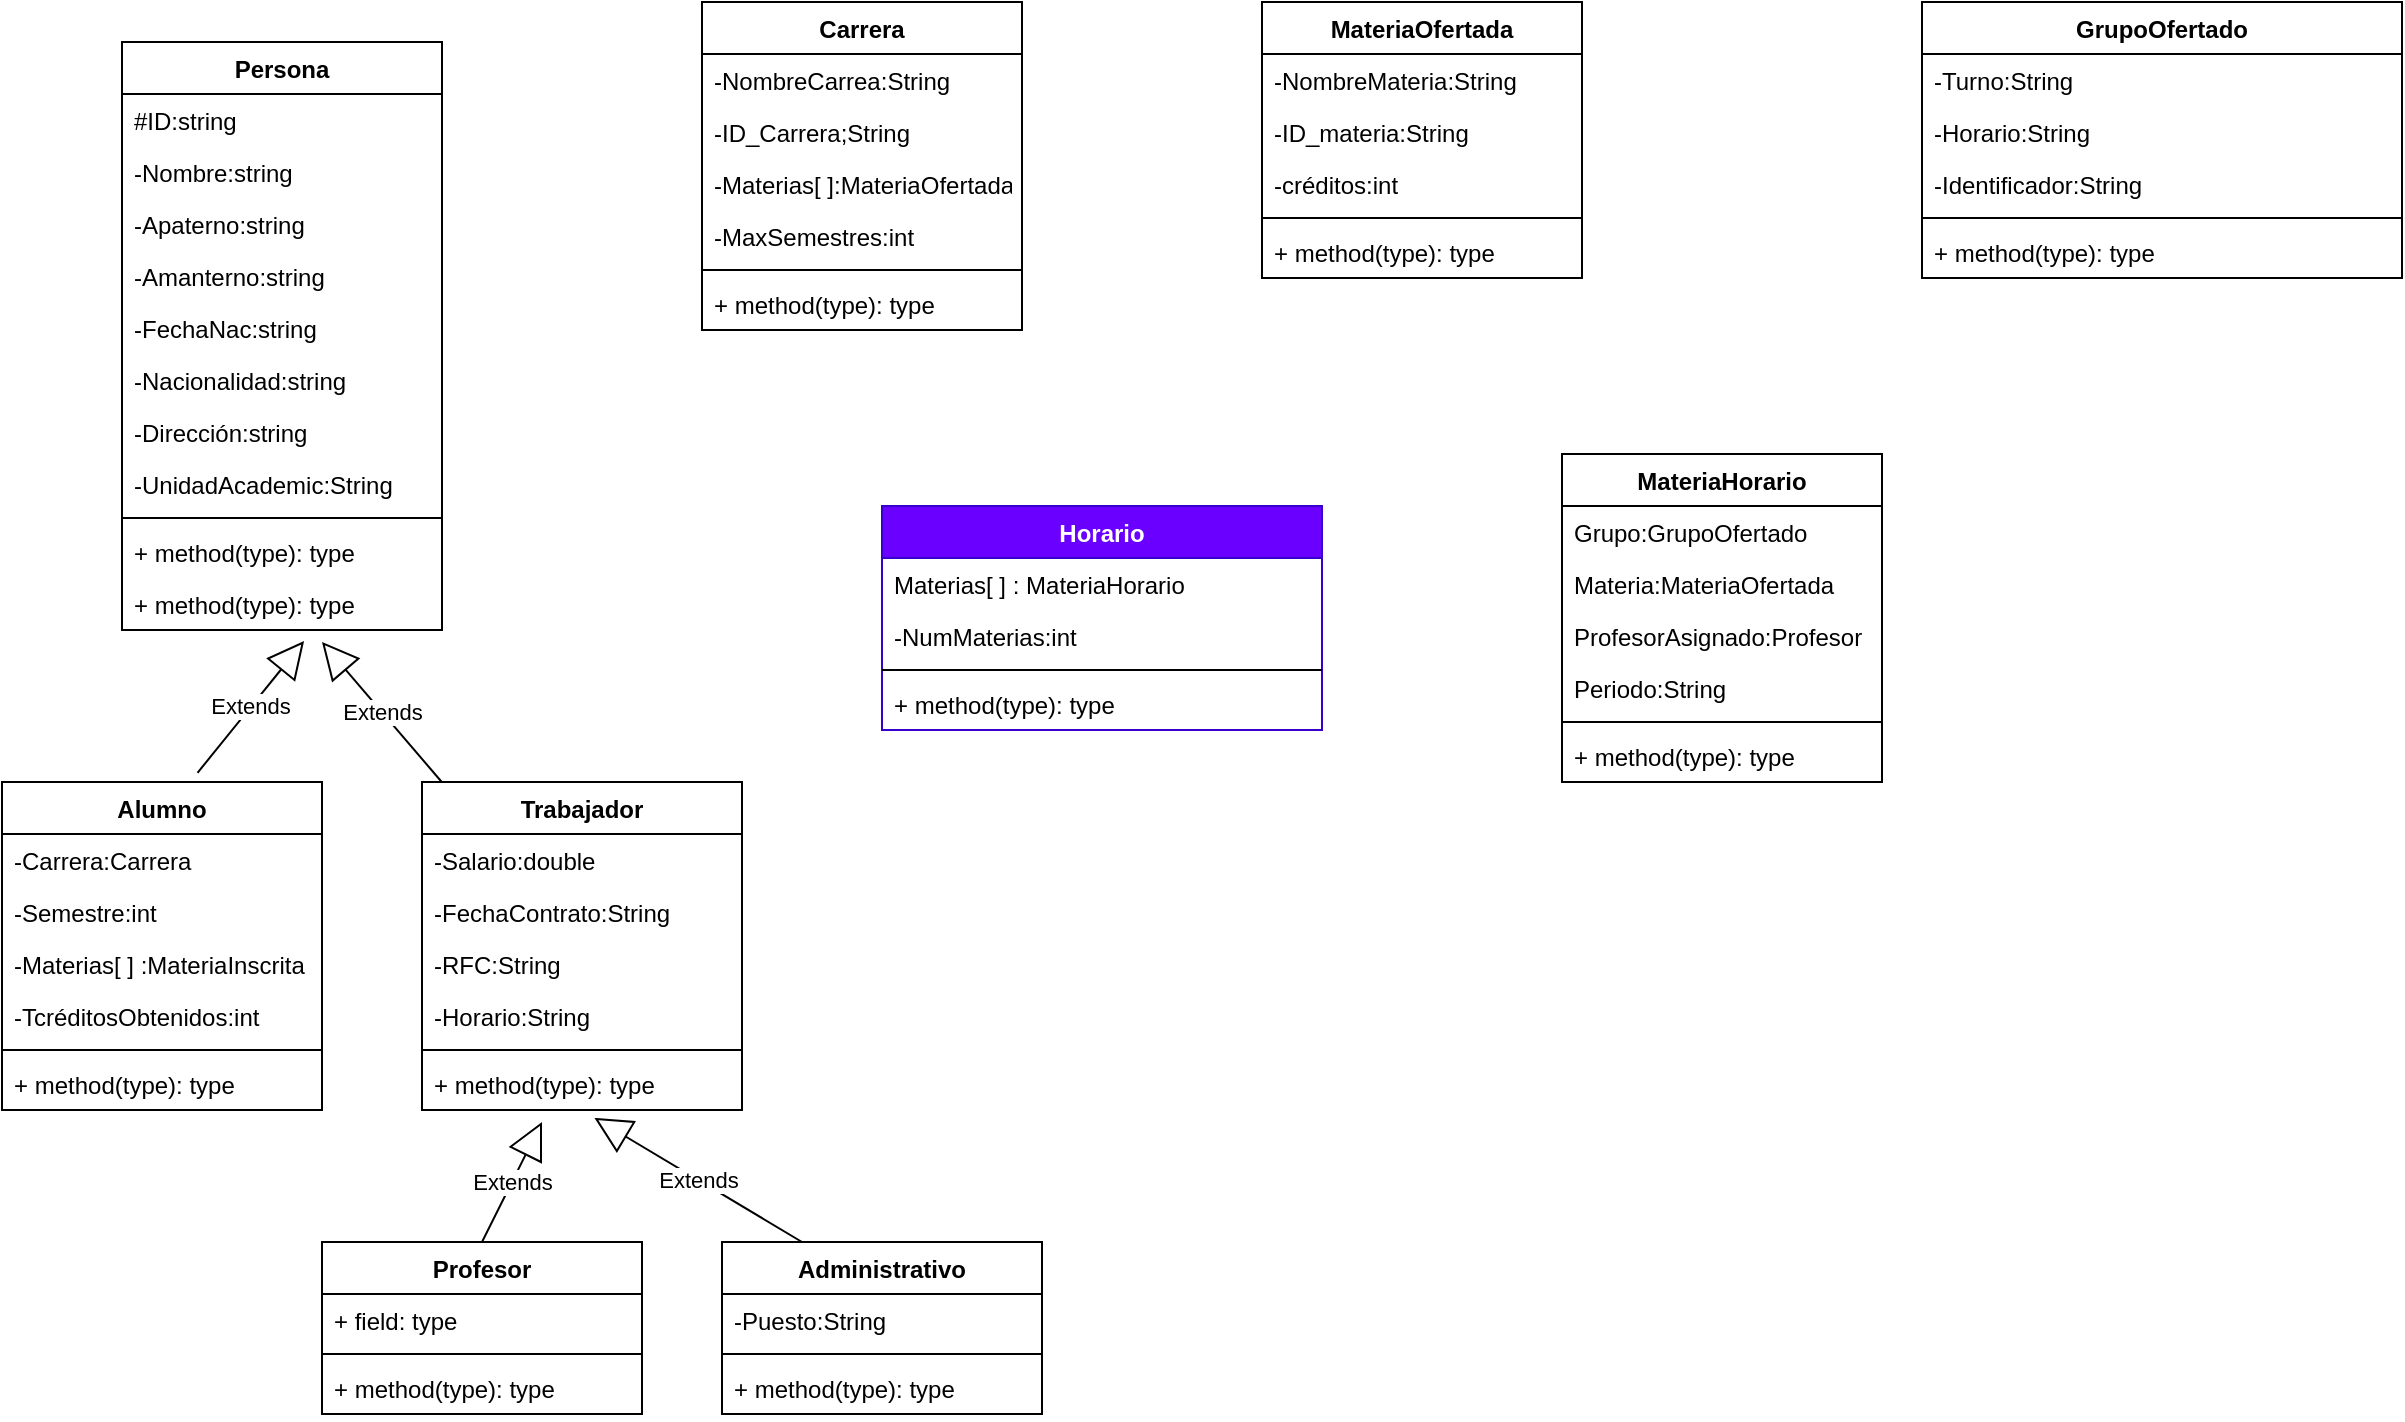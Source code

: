 <mxfile>
    <diagram id="C5RBs43oDa-KdzZeNtuy" name="Page-1">
        <mxGraphModel dx="879" dy="437" grid="1" gridSize="10" guides="1" tooltips="1" connect="1" arrows="1" fold="1" page="1" pageScale="1" pageWidth="827" pageHeight="1169" math="0" shadow="0">
            <root>
                <mxCell id="WIyWlLk6GJQsqaUBKTNV-0"/>
                <mxCell id="WIyWlLk6GJQsqaUBKTNV-1" parent="WIyWlLk6GJQsqaUBKTNV-0"/>
                <mxCell id="UPskpAa58RBIg343D-eG-0" value="Persona" style="swimlane;fontStyle=1;align=center;verticalAlign=top;childLayout=stackLayout;horizontal=1;startSize=26;horizontalStack=0;resizeParent=1;resizeParentMax=0;resizeLast=0;collapsible=1;marginBottom=0;" parent="WIyWlLk6GJQsqaUBKTNV-1" vertex="1">
                    <mxGeometry x="70" y="90" width="160" height="294" as="geometry"/>
                </mxCell>
                <mxCell id="UPskpAa58RBIg343D-eG-1" value="#ID:string&#10;" style="text;strokeColor=none;fillColor=none;align=left;verticalAlign=top;spacingLeft=4;spacingRight=4;overflow=hidden;rotatable=0;points=[[0,0.5],[1,0.5]];portConstraint=eastwest;" parent="UPskpAa58RBIg343D-eG-0" vertex="1">
                    <mxGeometry y="26" width="160" height="26" as="geometry"/>
                </mxCell>
                <mxCell id="UPskpAa58RBIg343D-eG-5" value="-Nombre:string" style="text;strokeColor=none;fillColor=none;align=left;verticalAlign=top;spacingLeft=4;spacingRight=4;overflow=hidden;rotatable=0;points=[[0,0.5],[1,0.5]];portConstraint=eastwest;" parent="UPskpAa58RBIg343D-eG-0" vertex="1">
                    <mxGeometry y="52" width="160" height="26" as="geometry"/>
                </mxCell>
                <mxCell id="UPskpAa58RBIg343D-eG-6" value="-Apaterno:string" style="text;strokeColor=none;fillColor=none;align=left;verticalAlign=top;spacingLeft=4;spacingRight=4;overflow=hidden;rotatable=0;points=[[0,0.5],[1,0.5]];portConstraint=eastwest;" parent="UPskpAa58RBIg343D-eG-0" vertex="1">
                    <mxGeometry y="78" width="160" height="26" as="geometry"/>
                </mxCell>
                <mxCell id="UPskpAa58RBIg343D-eG-7" value="-Amanterno:string" style="text;strokeColor=none;fillColor=none;align=left;verticalAlign=top;spacingLeft=4;spacingRight=4;overflow=hidden;rotatable=0;points=[[0,0.5],[1,0.5]];portConstraint=eastwest;" parent="UPskpAa58RBIg343D-eG-0" vertex="1">
                    <mxGeometry y="104" width="160" height="26" as="geometry"/>
                </mxCell>
                <mxCell id="UPskpAa58RBIg343D-eG-8" value="-FechaNac:string" style="text;strokeColor=none;fillColor=none;align=left;verticalAlign=top;spacingLeft=4;spacingRight=4;overflow=hidden;rotatable=0;points=[[0,0.5],[1,0.5]];portConstraint=eastwest;" parent="UPskpAa58RBIg343D-eG-0" vertex="1">
                    <mxGeometry y="130" width="160" height="26" as="geometry"/>
                </mxCell>
                <mxCell id="UPskpAa58RBIg343D-eG-9" value="-Nacionalidad:string" style="text;strokeColor=none;fillColor=none;align=left;verticalAlign=top;spacingLeft=4;spacingRight=4;overflow=hidden;rotatable=0;points=[[0,0.5],[1,0.5]];portConstraint=eastwest;" parent="UPskpAa58RBIg343D-eG-0" vertex="1">
                    <mxGeometry y="156" width="160" height="26" as="geometry"/>
                </mxCell>
                <mxCell id="UPskpAa58RBIg343D-eG-10" value="-Dirección:string" style="text;strokeColor=none;fillColor=none;align=left;verticalAlign=top;spacingLeft=4;spacingRight=4;overflow=hidden;rotatable=0;points=[[0,0.5],[1,0.5]];portConstraint=eastwest;" parent="UPskpAa58RBIg343D-eG-0" vertex="1">
                    <mxGeometry y="182" width="160" height="26" as="geometry"/>
                </mxCell>
                <mxCell id="UPskpAa58RBIg343D-eG-42" value="-UnidadAcademic:String" style="text;strokeColor=none;fillColor=none;align=left;verticalAlign=top;spacingLeft=4;spacingRight=4;overflow=hidden;rotatable=0;points=[[0,0.5],[1,0.5]];portConstraint=eastwest;" parent="UPskpAa58RBIg343D-eG-0" vertex="1">
                    <mxGeometry y="208" width="160" height="26" as="geometry"/>
                </mxCell>
                <mxCell id="UPskpAa58RBIg343D-eG-2" value="" style="line;strokeWidth=1;fillColor=none;align=left;verticalAlign=middle;spacingTop=-1;spacingLeft=3;spacingRight=3;rotatable=0;labelPosition=right;points=[];portConstraint=eastwest;" parent="UPskpAa58RBIg343D-eG-0" vertex="1">
                    <mxGeometry y="234" width="160" height="8" as="geometry"/>
                </mxCell>
                <mxCell id="UPskpAa58RBIg343D-eG-3" value="+ method(type): type" style="text;strokeColor=none;fillColor=none;align=left;verticalAlign=top;spacingLeft=4;spacingRight=4;overflow=hidden;rotatable=0;points=[[0,0.5],[1,0.5]];portConstraint=eastwest;" parent="UPskpAa58RBIg343D-eG-0" vertex="1">
                    <mxGeometry y="242" width="160" height="26" as="geometry"/>
                </mxCell>
                <mxCell id="UPskpAa58RBIg343D-eG-4" value="+ method(type): type" style="text;strokeColor=none;fillColor=none;align=left;verticalAlign=top;spacingLeft=4;spacingRight=4;overflow=hidden;rotatable=0;points=[[0,0.5],[1,0.5]];portConstraint=eastwest;" parent="UPskpAa58RBIg343D-eG-0" vertex="1">
                    <mxGeometry y="268" width="160" height="26" as="geometry"/>
                </mxCell>
                <mxCell id="UPskpAa58RBIg343D-eG-11" value="Alumno" style="swimlane;fontStyle=1;align=center;verticalAlign=top;childLayout=stackLayout;horizontal=1;startSize=26;horizontalStack=0;resizeParent=1;resizeParentMax=0;resizeLast=0;collapsible=1;marginBottom=0;" parent="WIyWlLk6GJQsqaUBKTNV-1" vertex="1">
                    <mxGeometry x="10" y="460" width="160" height="164" as="geometry"/>
                </mxCell>
                <mxCell id="UPskpAa58RBIg343D-eG-12" value="-Carrera:Carrera" style="text;strokeColor=none;fillColor=none;align=left;verticalAlign=top;spacingLeft=4;spacingRight=4;overflow=hidden;rotatable=0;points=[[0,0.5],[1,0.5]];portConstraint=eastwest;" parent="UPskpAa58RBIg343D-eG-11" vertex="1">
                    <mxGeometry y="26" width="160" height="26" as="geometry"/>
                </mxCell>
                <mxCell id="UPskpAa58RBIg343D-eG-59" value="-Semestre:int" style="text;strokeColor=none;fillColor=none;align=left;verticalAlign=top;spacingLeft=4;spacingRight=4;overflow=hidden;rotatable=0;points=[[0,0.5],[1,0.5]];portConstraint=eastwest;" parent="UPskpAa58RBIg343D-eG-11" vertex="1">
                    <mxGeometry y="52" width="160" height="26" as="geometry"/>
                </mxCell>
                <mxCell id="UPskpAa58RBIg343D-eG-69" value="-Materias[ ] :MateriaInscrita" style="text;strokeColor=none;fillColor=none;align=left;verticalAlign=top;spacingLeft=4;spacingRight=4;overflow=hidden;rotatable=0;points=[[0,0.5],[1,0.5]];portConstraint=eastwest;" parent="UPskpAa58RBIg343D-eG-11" vertex="1">
                    <mxGeometry y="78" width="160" height="26" as="geometry"/>
                </mxCell>
                <mxCell id="UPskpAa58RBIg343D-eG-60" value="-TcréditosObtenidos:int" style="text;strokeColor=none;fillColor=none;align=left;verticalAlign=top;spacingLeft=4;spacingRight=4;overflow=hidden;rotatable=0;points=[[0,0.5],[1,0.5]];portConstraint=eastwest;" parent="UPskpAa58RBIg343D-eG-11" vertex="1">
                    <mxGeometry y="104" width="160" height="26" as="geometry"/>
                </mxCell>
                <mxCell id="UPskpAa58RBIg343D-eG-13" value="" style="line;strokeWidth=1;fillColor=none;align=left;verticalAlign=middle;spacingTop=-1;spacingLeft=3;spacingRight=3;rotatable=0;labelPosition=right;points=[];portConstraint=eastwest;" parent="UPskpAa58RBIg343D-eG-11" vertex="1">
                    <mxGeometry y="130" width="160" height="8" as="geometry"/>
                </mxCell>
                <mxCell id="UPskpAa58RBIg343D-eG-14" value="+ method(type): type" style="text;strokeColor=none;fillColor=none;align=left;verticalAlign=top;spacingLeft=4;spacingRight=4;overflow=hidden;rotatable=0;points=[[0,0.5],[1,0.5]];portConstraint=eastwest;" parent="UPskpAa58RBIg343D-eG-11" vertex="1">
                    <mxGeometry y="138" width="160" height="26" as="geometry"/>
                </mxCell>
                <mxCell id="UPskpAa58RBIg343D-eG-15" value="Profesor" style="swimlane;fontStyle=1;align=center;verticalAlign=top;childLayout=stackLayout;horizontal=1;startSize=26;horizontalStack=0;resizeParent=1;resizeParentMax=0;resizeLast=0;collapsible=1;marginBottom=0;" parent="WIyWlLk6GJQsqaUBKTNV-1" vertex="1">
                    <mxGeometry x="170" y="690" width="160" height="86" as="geometry"/>
                </mxCell>
                <mxCell id="UPskpAa58RBIg343D-eG-16" value="+ field: type" style="text;strokeColor=none;fillColor=none;align=left;verticalAlign=top;spacingLeft=4;spacingRight=4;overflow=hidden;rotatable=0;points=[[0,0.5],[1,0.5]];portConstraint=eastwest;" parent="UPskpAa58RBIg343D-eG-15" vertex="1">
                    <mxGeometry y="26" width="160" height="26" as="geometry"/>
                </mxCell>
                <mxCell id="UPskpAa58RBIg343D-eG-17" value="" style="line;strokeWidth=1;fillColor=none;align=left;verticalAlign=middle;spacingTop=-1;spacingLeft=3;spacingRight=3;rotatable=0;labelPosition=right;points=[];portConstraint=eastwest;" parent="UPskpAa58RBIg343D-eG-15" vertex="1">
                    <mxGeometry y="52" width="160" height="8" as="geometry"/>
                </mxCell>
                <mxCell id="UPskpAa58RBIg343D-eG-18" value="+ method(type): type" style="text;strokeColor=none;fillColor=none;align=left;verticalAlign=top;spacingLeft=4;spacingRight=4;overflow=hidden;rotatable=0;points=[[0,0.5],[1,0.5]];portConstraint=eastwest;" parent="UPskpAa58RBIg343D-eG-15" vertex="1">
                    <mxGeometry y="60" width="160" height="26" as="geometry"/>
                </mxCell>
                <mxCell id="UPskpAa58RBIg343D-eG-19" value="Administrativo" style="swimlane;fontStyle=1;align=center;verticalAlign=top;childLayout=stackLayout;horizontal=1;startSize=26;horizontalStack=0;resizeParent=1;resizeParentMax=0;resizeLast=0;collapsible=1;marginBottom=0;" parent="WIyWlLk6GJQsqaUBKTNV-1" vertex="1">
                    <mxGeometry x="370" y="690" width="160" height="86" as="geometry"/>
                </mxCell>
                <mxCell id="UPskpAa58RBIg343D-eG-20" value="-Puesto:String&#10;" style="text;strokeColor=none;fillColor=none;align=left;verticalAlign=top;spacingLeft=4;spacingRight=4;overflow=hidden;rotatable=0;points=[[0,0.5],[1,0.5]];portConstraint=eastwest;" parent="UPskpAa58RBIg343D-eG-19" vertex="1">
                    <mxGeometry y="26" width="160" height="26" as="geometry"/>
                </mxCell>
                <mxCell id="UPskpAa58RBIg343D-eG-21" value="" style="line;strokeWidth=1;fillColor=none;align=left;verticalAlign=middle;spacingTop=-1;spacingLeft=3;spacingRight=3;rotatable=0;labelPosition=right;points=[];portConstraint=eastwest;" parent="UPskpAa58RBIg343D-eG-19" vertex="1">
                    <mxGeometry y="52" width="160" height="8" as="geometry"/>
                </mxCell>
                <mxCell id="UPskpAa58RBIg343D-eG-22" value="+ method(type): type" style="text;strokeColor=none;fillColor=none;align=left;verticalAlign=top;spacingLeft=4;spacingRight=4;overflow=hidden;rotatable=0;points=[[0,0.5],[1,0.5]];portConstraint=eastwest;" parent="UPskpAa58RBIg343D-eG-19" vertex="1">
                    <mxGeometry y="60" width="160" height="26" as="geometry"/>
                </mxCell>
                <mxCell id="UPskpAa58RBIg343D-eG-23" value="MateriaOfertada" style="swimlane;fontStyle=1;align=center;verticalAlign=top;childLayout=stackLayout;horizontal=1;startSize=26;horizontalStack=0;resizeParent=1;resizeParentMax=0;resizeLast=0;collapsible=1;marginBottom=0;" parent="WIyWlLk6GJQsqaUBKTNV-1" vertex="1">
                    <mxGeometry x="640" y="70" width="160" height="138" as="geometry"/>
                </mxCell>
                <mxCell id="UPskpAa58RBIg343D-eG-24" value="-NombreMateria:String&#10;" style="text;strokeColor=none;fillColor=none;align=left;verticalAlign=top;spacingLeft=4;spacingRight=4;overflow=hidden;rotatable=0;points=[[0,0.5],[1,0.5]];portConstraint=eastwest;" parent="UPskpAa58RBIg343D-eG-23" vertex="1">
                    <mxGeometry y="26" width="160" height="26" as="geometry"/>
                </mxCell>
                <mxCell id="UPskpAa58RBIg343D-eG-27" value="-ID_materia:String&#10;&#10;" style="text;strokeColor=none;fillColor=none;align=left;verticalAlign=top;spacingLeft=4;spacingRight=4;overflow=hidden;rotatable=0;points=[[0,0.5],[1,0.5]];portConstraint=eastwest;" parent="UPskpAa58RBIg343D-eG-23" vertex="1">
                    <mxGeometry y="52" width="160" height="26" as="geometry"/>
                </mxCell>
                <mxCell id="UPskpAa58RBIg343D-eG-61" value="-créditos:int" style="text;strokeColor=none;fillColor=none;align=left;verticalAlign=top;spacingLeft=4;spacingRight=4;overflow=hidden;rotatable=0;points=[[0,0.5],[1,0.5]];portConstraint=eastwest;" parent="UPskpAa58RBIg343D-eG-23" vertex="1">
                    <mxGeometry y="78" width="160" height="26" as="geometry"/>
                </mxCell>
                <mxCell id="UPskpAa58RBIg343D-eG-25" value="" style="line;strokeWidth=1;fillColor=none;align=left;verticalAlign=middle;spacingTop=-1;spacingLeft=3;spacingRight=3;rotatable=0;labelPosition=right;points=[];portConstraint=eastwest;" parent="UPskpAa58RBIg343D-eG-23" vertex="1">
                    <mxGeometry y="104" width="160" height="8" as="geometry"/>
                </mxCell>
                <mxCell id="UPskpAa58RBIg343D-eG-26" value="+ method(type): type" style="text;strokeColor=none;fillColor=none;align=left;verticalAlign=top;spacingLeft=4;spacingRight=4;overflow=hidden;rotatable=0;points=[[0,0.5],[1,0.5]];portConstraint=eastwest;" parent="UPskpAa58RBIg343D-eG-23" vertex="1">
                    <mxGeometry y="112" width="160" height="26" as="geometry"/>
                </mxCell>
                <mxCell id="UPskpAa58RBIg343D-eG-31" value="GrupoOfertado" style="swimlane;fontStyle=1;align=center;verticalAlign=top;childLayout=stackLayout;horizontal=1;startSize=26;horizontalStack=0;resizeParent=1;resizeParentMax=0;resizeLast=0;collapsible=1;marginBottom=0;" parent="WIyWlLk6GJQsqaUBKTNV-1" vertex="1">
                    <mxGeometry x="970" y="70" width="240" height="138" as="geometry"/>
                </mxCell>
                <mxCell id="UPskpAa58RBIg343D-eG-32" value="-Turno:String" style="text;strokeColor=none;fillColor=none;align=left;verticalAlign=top;spacingLeft=4;spacingRight=4;overflow=hidden;rotatable=0;points=[[0,0.5],[1,0.5]];portConstraint=eastwest;" parent="UPskpAa58RBIg343D-eG-31" vertex="1">
                    <mxGeometry y="26" width="240" height="26" as="geometry"/>
                </mxCell>
                <mxCell id="UPskpAa58RBIg343D-eG-35" value="-Horario:String" style="text;strokeColor=none;fillColor=none;align=left;verticalAlign=top;spacingLeft=4;spacingRight=4;overflow=hidden;rotatable=0;points=[[0,0.5],[1,0.5]];portConstraint=eastwest;" parent="UPskpAa58RBIg343D-eG-31" vertex="1">
                    <mxGeometry y="52" width="240" height="26" as="geometry"/>
                </mxCell>
                <mxCell id="UPskpAa58RBIg343D-eG-62" value="-Identificador:String&#10;" style="text;strokeColor=none;fillColor=none;align=left;verticalAlign=top;spacingLeft=4;spacingRight=4;overflow=hidden;rotatable=0;points=[[0,0.5],[1,0.5]];portConstraint=eastwest;" parent="UPskpAa58RBIg343D-eG-31" vertex="1">
                    <mxGeometry y="78" width="240" height="26" as="geometry"/>
                </mxCell>
                <mxCell id="UPskpAa58RBIg343D-eG-33" value="" style="line;strokeWidth=1;fillColor=none;align=left;verticalAlign=middle;spacingTop=-1;spacingLeft=3;spacingRight=3;rotatable=0;labelPosition=right;points=[];portConstraint=eastwest;" parent="UPskpAa58RBIg343D-eG-31" vertex="1">
                    <mxGeometry y="104" width="240" height="8" as="geometry"/>
                </mxCell>
                <mxCell id="UPskpAa58RBIg343D-eG-34" value="+ method(type): type" style="text;strokeColor=none;fillColor=none;align=left;verticalAlign=top;spacingLeft=4;spacingRight=4;overflow=hidden;rotatable=0;points=[[0,0.5],[1,0.5]];portConstraint=eastwest;" parent="UPskpAa58RBIg343D-eG-31" vertex="1">
                    <mxGeometry y="112" width="240" height="26" as="geometry"/>
                </mxCell>
                <mxCell id="UPskpAa58RBIg343D-eG-37" value="Trabajador" style="swimlane;fontStyle=1;align=center;verticalAlign=top;childLayout=stackLayout;horizontal=1;startSize=26;horizontalStack=0;resizeParent=1;resizeParentMax=0;resizeLast=0;collapsible=1;marginBottom=0;" parent="WIyWlLk6GJQsqaUBKTNV-1" vertex="1">
                    <mxGeometry x="220" y="460" width="160" height="164" as="geometry"/>
                </mxCell>
                <mxCell id="UPskpAa58RBIg343D-eG-38" value="-Salario:double" style="text;strokeColor=none;fillColor=none;align=left;verticalAlign=top;spacingLeft=4;spacingRight=4;overflow=hidden;rotatable=0;points=[[0,0.5],[1,0.5]];portConstraint=eastwest;" parent="UPskpAa58RBIg343D-eG-37" vertex="1">
                    <mxGeometry y="26" width="160" height="26" as="geometry"/>
                </mxCell>
                <mxCell id="UPskpAa58RBIg343D-eG-63" value="-FechaContrato:String&#10;" style="text;strokeColor=none;fillColor=none;align=left;verticalAlign=top;spacingLeft=4;spacingRight=4;overflow=hidden;rotatable=0;points=[[0,0.5],[1,0.5]];portConstraint=eastwest;" parent="UPskpAa58RBIg343D-eG-37" vertex="1">
                    <mxGeometry y="52" width="160" height="26" as="geometry"/>
                </mxCell>
                <mxCell id="UPskpAa58RBIg343D-eG-64" value="-RFC:String" style="text;strokeColor=none;fillColor=none;align=left;verticalAlign=top;spacingLeft=4;spacingRight=4;overflow=hidden;rotatable=0;points=[[0,0.5],[1,0.5]];portConstraint=eastwest;" parent="UPskpAa58RBIg343D-eG-37" vertex="1">
                    <mxGeometry y="78" width="160" height="26" as="geometry"/>
                </mxCell>
                <mxCell id="UPskpAa58RBIg343D-eG-67" value="-Horario:String" style="text;strokeColor=none;fillColor=none;align=left;verticalAlign=top;spacingLeft=4;spacingRight=4;overflow=hidden;rotatable=0;points=[[0,0.5],[1,0.5]];portConstraint=eastwest;" parent="UPskpAa58RBIg343D-eG-37" vertex="1">
                    <mxGeometry y="104" width="160" height="26" as="geometry"/>
                </mxCell>
                <mxCell id="UPskpAa58RBIg343D-eG-39" value="" style="line;strokeWidth=1;fillColor=none;align=left;verticalAlign=middle;spacingTop=-1;spacingLeft=3;spacingRight=3;rotatable=0;labelPosition=right;points=[];portConstraint=eastwest;" parent="UPskpAa58RBIg343D-eG-37" vertex="1">
                    <mxGeometry y="130" width="160" height="8" as="geometry"/>
                </mxCell>
                <mxCell id="UPskpAa58RBIg343D-eG-40" value="+ method(type): type" style="text;strokeColor=none;fillColor=none;align=left;verticalAlign=top;spacingLeft=4;spacingRight=4;overflow=hidden;rotatable=0;points=[[0,0.5],[1,0.5]];portConstraint=eastwest;" parent="UPskpAa58RBIg343D-eG-37" vertex="1">
                    <mxGeometry y="138" width="160" height="26" as="geometry"/>
                </mxCell>
                <mxCell id="UPskpAa58RBIg343D-eG-46" value="Carrera" style="swimlane;fontStyle=1;align=center;verticalAlign=top;childLayout=stackLayout;horizontal=1;startSize=26;horizontalStack=0;resizeParent=1;resizeParentMax=0;resizeLast=0;collapsible=1;marginBottom=0;" parent="WIyWlLk6GJQsqaUBKTNV-1" vertex="1">
                    <mxGeometry x="360" y="70" width="160" height="164" as="geometry"/>
                </mxCell>
                <mxCell id="UPskpAa58RBIg343D-eG-47" value="-NombreCarrea:String" style="text;strokeColor=none;fillColor=none;align=left;verticalAlign=top;spacingLeft=4;spacingRight=4;overflow=hidden;rotatable=0;points=[[0,0.5],[1,0.5]];portConstraint=eastwest;" parent="UPskpAa58RBIg343D-eG-46" vertex="1">
                    <mxGeometry y="26" width="160" height="26" as="geometry"/>
                </mxCell>
                <mxCell id="UPskpAa58RBIg343D-eG-56" value="-ID_Carrera;String&#10;" style="text;strokeColor=none;fillColor=none;align=left;verticalAlign=top;spacingLeft=4;spacingRight=4;overflow=hidden;rotatable=0;points=[[0,0.5],[1,0.5]];portConstraint=eastwest;" parent="UPskpAa58RBIg343D-eG-46" vertex="1">
                    <mxGeometry y="52" width="160" height="26" as="geometry"/>
                </mxCell>
                <mxCell id="UPskpAa58RBIg343D-eG-57" value="-Materias[ ]:MateriaOfertada" style="text;strokeColor=none;fillColor=none;align=left;verticalAlign=top;spacingLeft=4;spacingRight=4;overflow=hidden;rotatable=0;points=[[0,0.5],[1,0.5]];portConstraint=eastwest;" parent="UPskpAa58RBIg343D-eG-46" vertex="1">
                    <mxGeometry y="78" width="160" height="26" as="geometry"/>
                </mxCell>
                <mxCell id="UPskpAa58RBIg343D-eG-58" value="-MaxSemestres:int&#10;" style="text;strokeColor=none;fillColor=none;align=left;verticalAlign=top;spacingLeft=4;spacingRight=4;overflow=hidden;rotatable=0;points=[[0,0.5],[1,0.5]];portConstraint=eastwest;" parent="UPskpAa58RBIg343D-eG-46" vertex="1">
                    <mxGeometry y="104" width="160" height="26" as="geometry"/>
                </mxCell>
                <mxCell id="UPskpAa58RBIg343D-eG-48" value="" style="line;strokeWidth=1;fillColor=none;align=left;verticalAlign=middle;spacingTop=-1;spacingLeft=3;spacingRight=3;rotatable=0;labelPosition=right;points=[];portConstraint=eastwest;" parent="UPskpAa58RBIg343D-eG-46" vertex="1">
                    <mxGeometry y="130" width="160" height="8" as="geometry"/>
                </mxCell>
                <mxCell id="UPskpAa58RBIg343D-eG-49" value="+ method(type): type" style="text;strokeColor=none;fillColor=none;align=left;verticalAlign=top;spacingLeft=4;spacingRight=4;overflow=hidden;rotatable=0;points=[[0,0.5],[1,0.5]];portConstraint=eastwest;" parent="UPskpAa58RBIg343D-eG-46" vertex="1">
                    <mxGeometry y="138" width="160" height="26" as="geometry"/>
                </mxCell>
                <mxCell id="UPskpAa58RBIg343D-eG-70" value="MateriaHorario" style="swimlane;fontStyle=1;align=center;verticalAlign=top;childLayout=stackLayout;horizontal=1;startSize=26;horizontalStack=0;resizeParent=1;resizeParentMax=0;resizeLast=0;collapsible=1;marginBottom=0;" parent="WIyWlLk6GJQsqaUBKTNV-1" vertex="1">
                    <mxGeometry x="790" y="296" width="160" height="164" as="geometry"/>
                </mxCell>
                <mxCell id="UPskpAa58RBIg343D-eG-71" value="Grupo:GrupoOfertado" style="text;strokeColor=none;fillColor=none;align=left;verticalAlign=top;spacingLeft=4;spacingRight=4;overflow=hidden;rotatable=0;points=[[0,0.5],[1,0.5]];portConstraint=eastwest;" parent="UPskpAa58RBIg343D-eG-70" vertex="1">
                    <mxGeometry y="26" width="160" height="26" as="geometry"/>
                </mxCell>
                <mxCell id="8" value="Materia:MateriaOfertada" style="text;strokeColor=none;fillColor=none;align=left;verticalAlign=top;spacingLeft=4;spacingRight=4;overflow=hidden;rotatable=0;points=[[0,0.5],[1,0.5]];portConstraint=eastwest;" parent="UPskpAa58RBIg343D-eG-70" vertex="1">
                    <mxGeometry y="52" width="160" height="26" as="geometry"/>
                </mxCell>
                <mxCell id="9" value="ProfesorAsignado:Profesor" style="text;strokeColor=none;fillColor=none;align=left;verticalAlign=top;spacingLeft=4;spacingRight=4;overflow=hidden;rotatable=0;points=[[0,0.5],[1,0.5]];portConstraint=eastwest;" parent="UPskpAa58RBIg343D-eG-70" vertex="1">
                    <mxGeometry y="78" width="160" height="26" as="geometry"/>
                </mxCell>
                <mxCell id="UPskpAa58RBIg343D-eG-75" value="Periodo:String" style="text;strokeColor=none;fillColor=none;align=left;verticalAlign=top;spacingLeft=4;spacingRight=4;overflow=hidden;rotatable=0;points=[[0,0.5],[1,0.5]];portConstraint=eastwest;" parent="UPskpAa58RBIg343D-eG-70" vertex="1">
                    <mxGeometry y="104" width="160" height="26" as="geometry"/>
                </mxCell>
                <mxCell id="UPskpAa58RBIg343D-eG-72" value="" style="line;strokeWidth=1;fillColor=none;align=left;verticalAlign=middle;spacingTop=-1;spacingLeft=3;spacingRight=3;rotatable=0;labelPosition=right;points=[];portConstraint=eastwest;" parent="UPskpAa58RBIg343D-eG-70" vertex="1">
                    <mxGeometry y="130" width="160" height="8" as="geometry"/>
                </mxCell>
                <mxCell id="UPskpAa58RBIg343D-eG-73" value="+ method(type): type" style="text;strokeColor=none;fillColor=none;align=left;verticalAlign=top;spacingLeft=4;spacingRight=4;overflow=hidden;rotatable=0;points=[[0,0.5],[1,0.5]];portConstraint=eastwest;" parent="UPskpAa58RBIg343D-eG-70" vertex="1">
                    <mxGeometry y="138" width="160" height="26" as="geometry"/>
                </mxCell>
                <mxCell id="UPskpAa58RBIg343D-eG-76" value="Horario" style="swimlane;fontStyle=1;align=center;verticalAlign=top;childLayout=stackLayout;horizontal=1;startSize=26;horizontalStack=0;resizeParent=1;resizeParentMax=0;resizeLast=0;collapsible=1;marginBottom=0;fillColor=#6a00ff;strokeColor=#3700CC;fontColor=#ffffff;" parent="WIyWlLk6GJQsqaUBKTNV-1" vertex="1">
                    <mxGeometry x="450" y="322" width="220" height="112" as="geometry"/>
                </mxCell>
                <mxCell id="UPskpAa58RBIg343D-eG-77" value="Materias[ ] : MateriaHorario" style="text;strokeColor=none;fillColor=none;align=left;verticalAlign=top;spacingLeft=4;spacingRight=4;overflow=hidden;rotatable=0;points=[[0,0.5],[1,0.5]];portConstraint=eastwest;" parent="UPskpAa58RBIg343D-eG-76" vertex="1">
                    <mxGeometry y="26" width="220" height="26" as="geometry"/>
                </mxCell>
                <mxCell id="UPskpAa58RBIg343D-eG-80" value="-NumMaterias:int" style="text;strokeColor=none;fillColor=none;align=left;verticalAlign=top;spacingLeft=4;spacingRight=4;overflow=hidden;rotatable=0;points=[[0,0.5],[1,0.5]];portConstraint=eastwest;" parent="UPskpAa58RBIg343D-eG-76" vertex="1">
                    <mxGeometry y="52" width="220" height="26" as="geometry"/>
                </mxCell>
                <mxCell id="UPskpAa58RBIg343D-eG-78" value="" style="line;strokeWidth=1;fillColor=none;align=left;verticalAlign=middle;spacingTop=-1;spacingLeft=3;spacingRight=3;rotatable=0;labelPosition=right;points=[];portConstraint=eastwest;" parent="UPskpAa58RBIg343D-eG-76" vertex="1">
                    <mxGeometry y="78" width="220" height="8" as="geometry"/>
                </mxCell>
                <mxCell id="UPskpAa58RBIg343D-eG-79" value="+ method(type): type" style="text;strokeColor=none;fillColor=none;align=left;verticalAlign=top;spacingLeft=4;spacingRight=4;overflow=hidden;rotatable=0;points=[[0,0.5],[1,0.5]];portConstraint=eastwest;" parent="UPskpAa58RBIg343D-eG-76" vertex="1">
                    <mxGeometry y="86" width="220" height="26" as="geometry"/>
                </mxCell>
                <mxCell id="0" value="Extends" style="endArrow=block;endSize=16;endFill=0;html=1;exitX=0.611;exitY=-0.028;exitDx=0;exitDy=0;exitPerimeter=0;entryX=0.569;entryY=1.213;entryDx=0;entryDy=0;entryPerimeter=0;" parent="WIyWlLk6GJQsqaUBKTNV-1" source="UPskpAa58RBIg343D-eG-11" target="UPskpAa58RBIg343D-eG-4" edge="1">
                    <mxGeometry width="160" relative="1" as="geometry">
                        <mxPoint x="140" y="390" as="sourcePoint"/>
                        <mxPoint x="300" y="390" as="targetPoint"/>
                    </mxGeometry>
                </mxCell>
                <mxCell id="4" value="Extends" style="endArrow=block;endSize=16;endFill=0;html=1;" parent="WIyWlLk6GJQsqaUBKTNV-1" source="UPskpAa58RBIg343D-eG-37" edge="1">
                    <mxGeometry width="160" relative="1" as="geometry">
                        <mxPoint x="290" y="450" as="sourcePoint"/>
                        <mxPoint x="170" y="390" as="targetPoint"/>
                    </mxGeometry>
                </mxCell>
                <mxCell id="6" value="Extends" style="endArrow=block;endSize=16;endFill=0;html=1;exitX=0.25;exitY=0;exitDx=0;exitDy=0;entryX=0.539;entryY=1.152;entryDx=0;entryDy=0;entryPerimeter=0;" parent="WIyWlLk6GJQsqaUBKTNV-1" source="UPskpAa58RBIg343D-eG-19" target="UPskpAa58RBIg343D-eG-40" edge="1">
                    <mxGeometry width="160" relative="1" as="geometry">
                        <mxPoint x="239.868" y="470" as="sourcePoint"/>
                        <mxPoint x="180" y="400" as="targetPoint"/>
                    </mxGeometry>
                </mxCell>
                <mxCell id="7" value="Extends" style="endArrow=block;endSize=16;endFill=0;html=1;exitX=0.5;exitY=0;exitDx=0;exitDy=0;" parent="WIyWlLk6GJQsqaUBKTNV-1" source="UPskpAa58RBIg343D-eG-15" edge="1">
                    <mxGeometry width="160" relative="1" as="geometry">
                        <mxPoint x="249.868" y="480" as="sourcePoint"/>
                        <mxPoint x="280" y="630" as="targetPoint"/>
                    </mxGeometry>
                </mxCell>
            </root>
        </mxGraphModel>
    </diagram>
</mxfile>